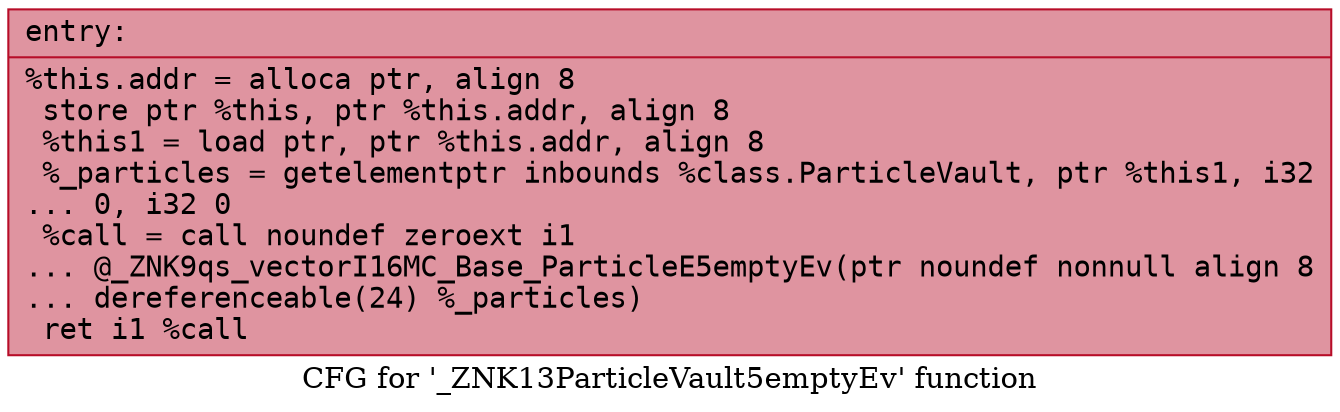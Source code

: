 digraph "CFG for '_ZNK13ParticleVault5emptyEv' function" {
	label="CFG for '_ZNK13ParticleVault5emptyEv' function";

	Node0x55f69254e400 [shape=record,color="#b70d28ff", style=filled, fillcolor="#b70d2870" fontname="Courier",label="{entry:\l|  %this.addr = alloca ptr, align 8\l  store ptr %this, ptr %this.addr, align 8\l  %this1 = load ptr, ptr %this.addr, align 8\l  %_particles = getelementptr inbounds %class.ParticleVault, ptr %this1, i32\l... 0, i32 0\l  %call = call noundef zeroext i1\l... @_ZNK9qs_vectorI16MC_Base_ParticleE5emptyEv(ptr noundef nonnull align 8\l... dereferenceable(24) %_particles)\l  ret i1 %call\l}"];
}
